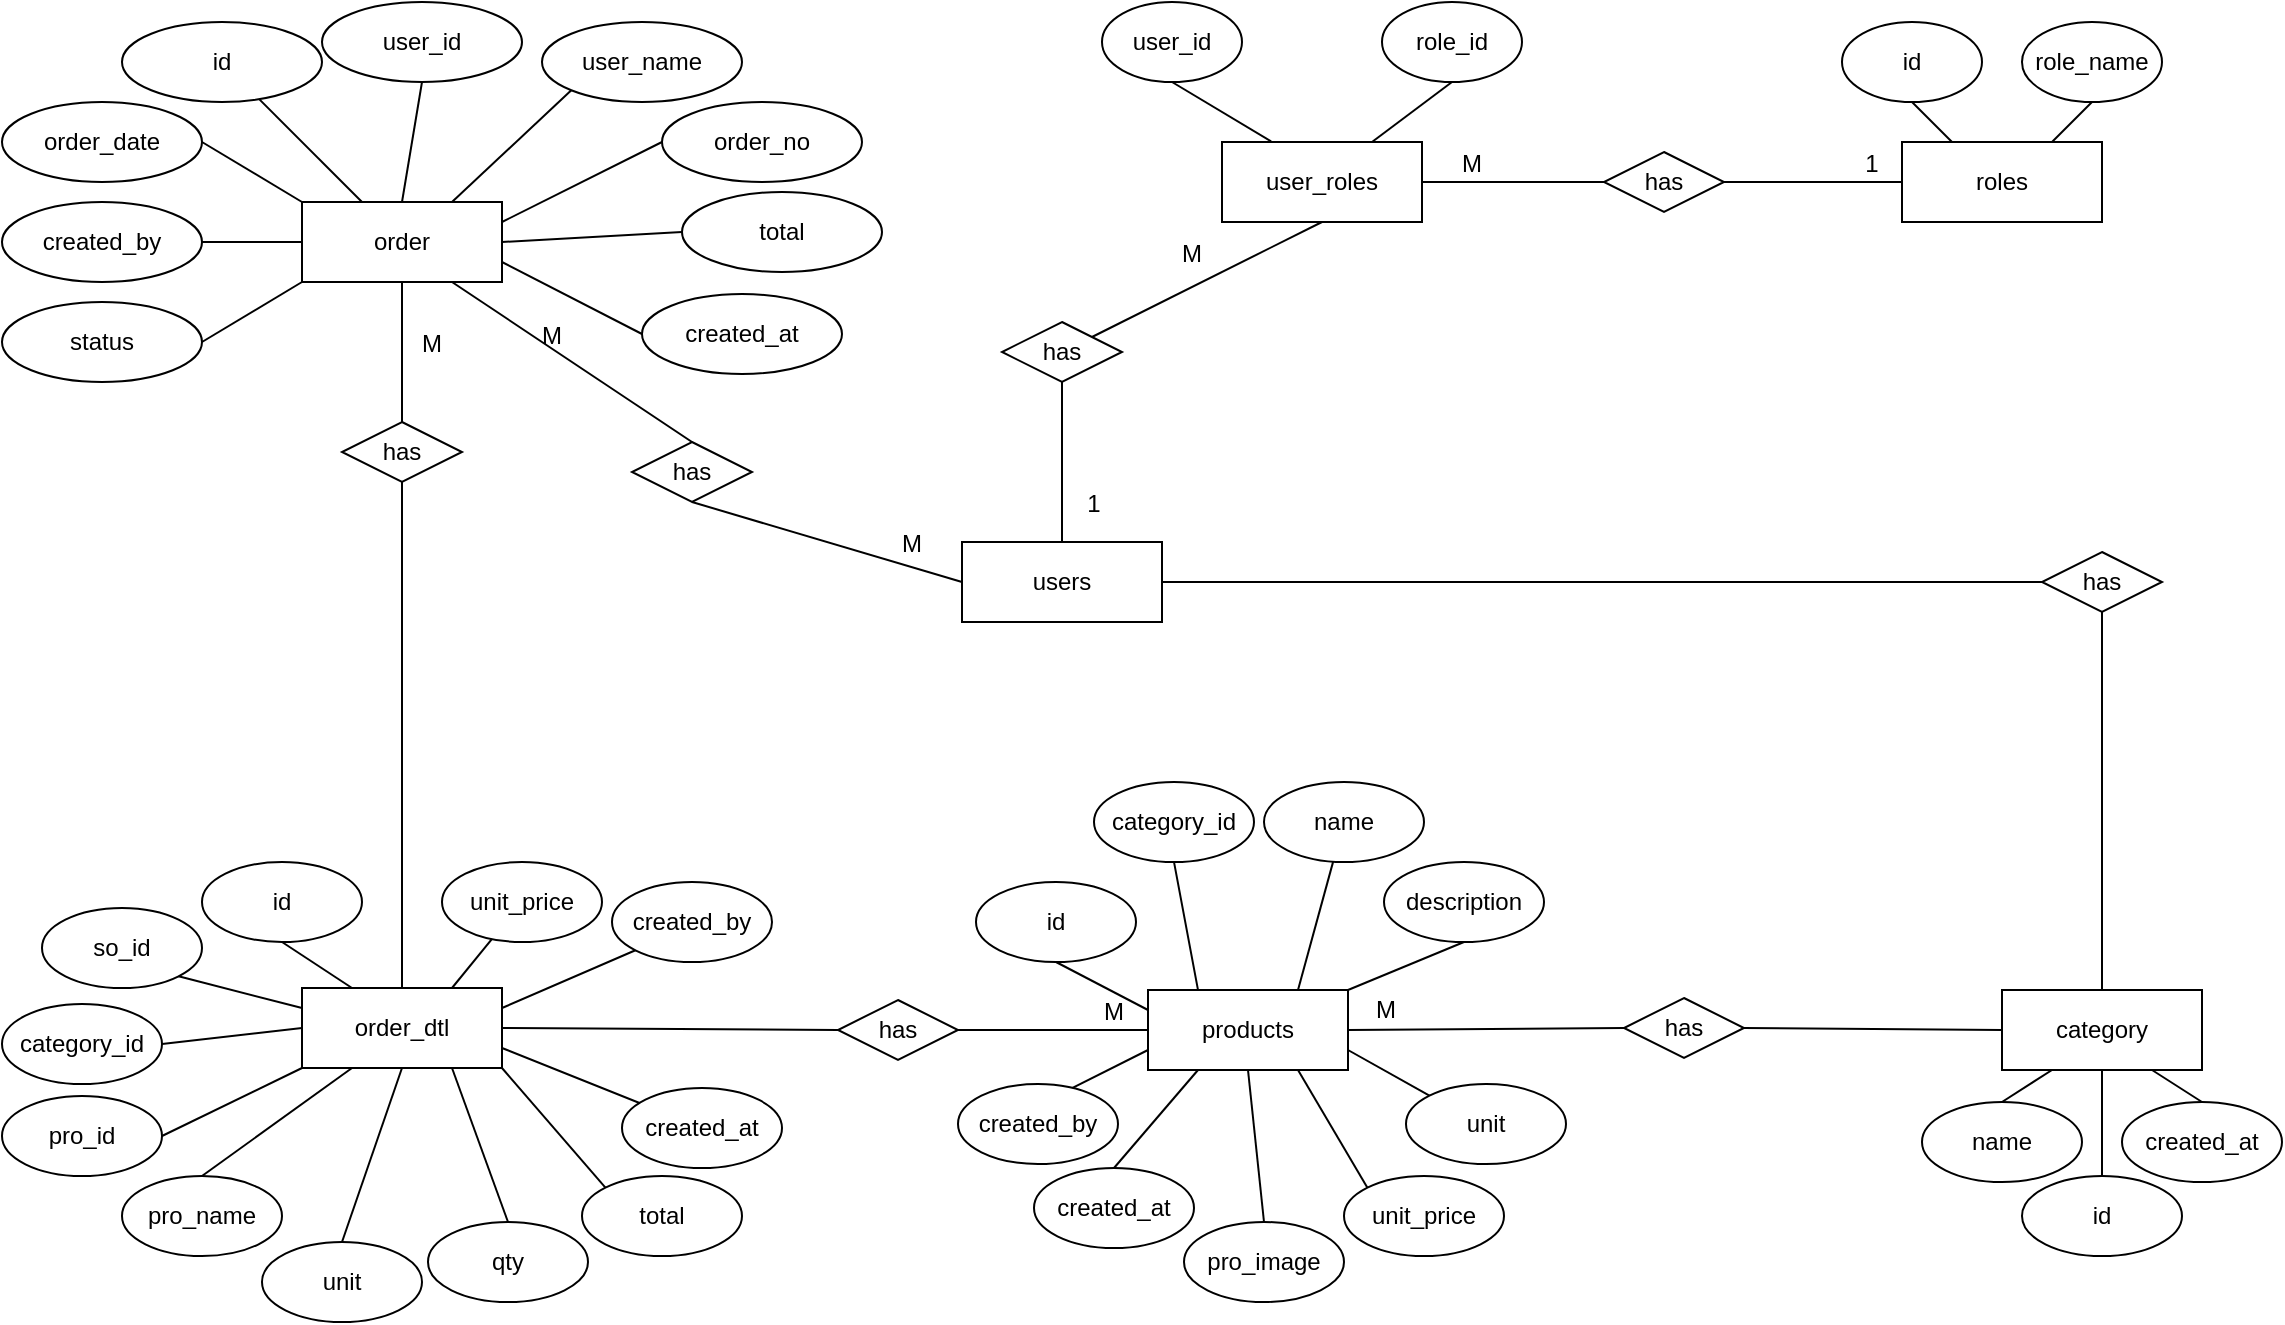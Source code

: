 <mxfile version="14.8.3" type="github">
  <diagram id="MFfuGnGE7eKgoKoQk3Xu" name="Page-1">
    <mxGraphModel dx="1736" dy="964" grid="1" gridSize="10" guides="1" tooltips="1" connect="1" arrows="1" fold="1" page="1" pageScale="1" pageWidth="1169" pageHeight="827" math="0" shadow="0">
      <root>
        <mxCell id="0" />
        <mxCell id="1" parent="0" />
        <mxCell id="R3Tt-nIXnRW_d_NXv3qJ-1" value="order" style="whiteSpace=wrap;html=1;align=center;fontSize=12;" vertex="1" parent="1">
          <mxGeometry x="170" y="110" width="100" height="40" as="geometry" />
        </mxCell>
        <mxCell id="R3Tt-nIXnRW_d_NXv3qJ-3" value="id" style="ellipse;whiteSpace=wrap;html=1;align=center;fontSize=12;" vertex="1" parent="1">
          <mxGeometry x="80" y="20" width="100" height="40" as="geometry" />
        </mxCell>
        <mxCell id="R3Tt-nIXnRW_d_NXv3qJ-4" value="user_id" style="ellipse;whiteSpace=wrap;html=1;align=center;fontSize=12;" vertex="1" parent="1">
          <mxGeometry x="180" y="10" width="100" height="40" as="geometry" />
        </mxCell>
        <mxCell id="R3Tt-nIXnRW_d_NXv3qJ-5" value="user_name" style="ellipse;whiteSpace=wrap;html=1;align=center;fontSize=12;" vertex="1" parent="1">
          <mxGeometry x="290" y="20" width="100" height="40" as="geometry" />
        </mxCell>
        <mxCell id="R3Tt-nIXnRW_d_NXv3qJ-6" value="total" style="ellipse;whiteSpace=wrap;html=1;align=center;fontSize=12;" vertex="1" parent="1">
          <mxGeometry x="360" y="105" width="100" height="40" as="geometry" />
        </mxCell>
        <mxCell id="R3Tt-nIXnRW_d_NXv3qJ-7" value="created_by" style="ellipse;whiteSpace=wrap;html=1;align=center;fontSize=12;" vertex="1" parent="1">
          <mxGeometry x="20" y="110" width="100" height="40" as="geometry" />
        </mxCell>
        <mxCell id="R3Tt-nIXnRW_d_NXv3qJ-8" value="order_no" style="ellipse;whiteSpace=wrap;html=1;align=center;fontSize=12;" vertex="1" parent="1">
          <mxGeometry x="350" y="60" width="100" height="40" as="geometry" />
        </mxCell>
        <mxCell id="R3Tt-nIXnRW_d_NXv3qJ-9" value="order_date" style="ellipse;whiteSpace=wrap;html=1;align=center;fontSize=12;" vertex="1" parent="1">
          <mxGeometry x="20" y="60" width="100" height="40" as="geometry" />
        </mxCell>
        <mxCell id="R3Tt-nIXnRW_d_NXv3qJ-10" value="created_at" style="ellipse;whiteSpace=wrap;html=1;align=center;fontSize=12;" vertex="1" parent="1">
          <mxGeometry x="340" y="156" width="100" height="40" as="geometry" />
        </mxCell>
        <mxCell id="R3Tt-nIXnRW_d_NXv3qJ-11" value="status" style="ellipse;whiteSpace=wrap;html=1;align=center;fontSize=12;" vertex="1" parent="1">
          <mxGeometry x="20" y="160" width="100" height="40" as="geometry" />
        </mxCell>
        <mxCell id="R3Tt-nIXnRW_d_NXv3qJ-14" value="" style="endArrow=none;html=1;rounded=0;strokeWidth=1;exitX=1;exitY=0.5;exitDx=0;exitDy=0;entryX=0;entryY=1;entryDx=0;entryDy=0;fontSize=12;" edge="1" parent="1" source="R3Tt-nIXnRW_d_NXv3qJ-11" target="R3Tt-nIXnRW_d_NXv3qJ-1">
          <mxGeometry relative="1" as="geometry">
            <mxPoint x="340" y="250" as="sourcePoint" />
            <mxPoint x="500" y="250" as="targetPoint" />
          </mxGeometry>
        </mxCell>
        <mxCell id="R3Tt-nIXnRW_d_NXv3qJ-15" value="" style="endArrow=none;html=1;rounded=0;strokeWidth=1;exitX=1;exitY=0.5;exitDx=0;exitDy=0;entryX=0;entryY=0.5;entryDx=0;entryDy=0;fontSize=12;" edge="1" parent="1" source="R3Tt-nIXnRW_d_NXv3qJ-7" target="R3Tt-nIXnRW_d_NXv3qJ-1">
          <mxGeometry relative="1" as="geometry">
            <mxPoint x="340" y="250" as="sourcePoint" />
            <mxPoint x="500" y="250" as="targetPoint" />
          </mxGeometry>
        </mxCell>
        <mxCell id="R3Tt-nIXnRW_d_NXv3qJ-16" value="" style="endArrow=none;html=1;rounded=0;strokeWidth=1;exitX=1;exitY=0.5;exitDx=0;exitDy=0;entryX=0;entryY=0;entryDx=0;entryDy=0;fontSize=12;" edge="1" parent="1" source="R3Tt-nIXnRW_d_NXv3qJ-9" target="R3Tt-nIXnRW_d_NXv3qJ-1">
          <mxGeometry relative="1" as="geometry">
            <mxPoint x="340" y="250" as="sourcePoint" />
            <mxPoint x="500" y="250" as="targetPoint" />
          </mxGeometry>
        </mxCell>
        <mxCell id="R3Tt-nIXnRW_d_NXv3qJ-17" value="" style="endArrow=none;html=1;rounded=0;strokeWidth=1;fontSize=12;" edge="1" parent="1" source="R3Tt-nIXnRW_d_NXv3qJ-3" target="R3Tt-nIXnRW_d_NXv3qJ-1">
          <mxGeometry relative="1" as="geometry">
            <mxPoint x="340" y="250" as="sourcePoint" />
            <mxPoint x="500" y="250" as="targetPoint" />
          </mxGeometry>
        </mxCell>
        <mxCell id="R3Tt-nIXnRW_d_NXv3qJ-18" value="" style="endArrow=none;html=1;rounded=0;strokeWidth=1;exitX=0.5;exitY=1;exitDx=0;exitDy=0;entryX=0.5;entryY=0;entryDx=0;entryDy=0;fontSize=12;" edge="1" parent="1" source="R3Tt-nIXnRW_d_NXv3qJ-4" target="R3Tt-nIXnRW_d_NXv3qJ-1">
          <mxGeometry relative="1" as="geometry">
            <mxPoint x="340" y="250" as="sourcePoint" />
            <mxPoint x="500" y="250" as="targetPoint" />
          </mxGeometry>
        </mxCell>
        <mxCell id="R3Tt-nIXnRW_d_NXv3qJ-19" value="" style="endArrow=none;html=1;rounded=0;strokeWidth=1;exitX=0;exitY=1;exitDx=0;exitDy=0;entryX=0.75;entryY=0;entryDx=0;entryDy=0;fontSize=12;" edge="1" parent="1" source="R3Tt-nIXnRW_d_NXv3qJ-5" target="R3Tt-nIXnRW_d_NXv3qJ-1">
          <mxGeometry relative="1" as="geometry">
            <mxPoint x="340" y="250" as="sourcePoint" />
            <mxPoint x="500" y="250" as="targetPoint" />
          </mxGeometry>
        </mxCell>
        <mxCell id="R3Tt-nIXnRW_d_NXv3qJ-20" value="" style="endArrow=none;html=1;rounded=0;strokeWidth=1;exitX=0;exitY=0.5;exitDx=0;exitDy=0;entryX=1;entryY=0.25;entryDx=0;entryDy=0;fontSize=12;" edge="1" parent="1" source="R3Tt-nIXnRW_d_NXv3qJ-8" target="R3Tt-nIXnRW_d_NXv3qJ-1">
          <mxGeometry relative="1" as="geometry">
            <mxPoint x="340" y="250" as="sourcePoint" />
            <mxPoint x="500" y="250" as="targetPoint" />
          </mxGeometry>
        </mxCell>
        <mxCell id="R3Tt-nIXnRW_d_NXv3qJ-21" value="" style="endArrow=none;html=1;rounded=0;strokeWidth=1;exitX=0;exitY=0.5;exitDx=0;exitDy=0;entryX=1;entryY=0.5;entryDx=0;entryDy=0;fontSize=12;" edge="1" parent="1" source="R3Tt-nIXnRW_d_NXv3qJ-6" target="R3Tt-nIXnRW_d_NXv3qJ-1">
          <mxGeometry relative="1" as="geometry">
            <mxPoint x="340" y="250" as="sourcePoint" />
            <mxPoint x="500" y="250" as="targetPoint" />
          </mxGeometry>
        </mxCell>
        <mxCell id="R3Tt-nIXnRW_d_NXv3qJ-22" value="" style="endArrow=none;html=1;rounded=0;strokeWidth=1;exitX=0;exitY=0.5;exitDx=0;exitDy=0;fontSize=12;entryX=1;entryY=0.75;entryDx=0;entryDy=0;" edge="1" parent="1" source="R3Tt-nIXnRW_d_NXv3qJ-10" target="R3Tt-nIXnRW_d_NXv3qJ-1">
          <mxGeometry relative="1" as="geometry">
            <mxPoint x="340" y="250" as="sourcePoint" />
            <mxPoint x="500" y="250" as="targetPoint" />
          </mxGeometry>
        </mxCell>
        <mxCell id="R3Tt-nIXnRW_d_NXv3qJ-23" value="order_dtl" style="whiteSpace=wrap;html=1;align=center;fontSize=12;" vertex="1" parent="1">
          <mxGeometry x="170" y="503" width="100" height="40" as="geometry" />
        </mxCell>
        <mxCell id="R3Tt-nIXnRW_d_NXv3qJ-31" value="M" style="text;strokeColor=none;fillColor=none;spacingLeft=4;spacingRight=4;overflow=hidden;rotatable=0;points=[[0,0.5],[1,0.5]];portConstraint=eastwest;fontSize=12;align=center;verticalAlign=middle;" vertex="1" parent="1">
          <mxGeometry x="220" y="170" width="30" height="20" as="geometry" />
        </mxCell>
        <mxCell id="R3Tt-nIXnRW_d_NXv3qJ-32" value="has" style="shape=rhombus;perimeter=rhombusPerimeter;whiteSpace=wrap;html=1;align=center;fontSize=12;" vertex="1" parent="1">
          <mxGeometry x="190" y="220" width="60" height="30" as="geometry" />
        </mxCell>
        <mxCell id="R3Tt-nIXnRW_d_NXv3qJ-33" value="" style="endArrow=none;html=1;rounded=0;fontSize=12;strokeWidth=1;exitX=0.5;exitY=1;exitDx=0;exitDy=0;" edge="1" parent="1" source="R3Tt-nIXnRW_d_NXv3qJ-1" target="R3Tt-nIXnRW_d_NXv3qJ-32">
          <mxGeometry relative="1" as="geometry">
            <mxPoint x="210" y="240" as="sourcePoint" />
            <mxPoint x="370" y="240" as="targetPoint" />
          </mxGeometry>
        </mxCell>
        <mxCell id="R3Tt-nIXnRW_d_NXv3qJ-34" value="" style="endArrow=none;html=1;rounded=0;fontSize=12;strokeWidth=1;exitX=0.5;exitY=1;exitDx=0;exitDy=0;entryX=0.5;entryY=0;entryDx=0;entryDy=0;" edge="1" parent="1" source="R3Tt-nIXnRW_d_NXv3qJ-32" target="R3Tt-nIXnRW_d_NXv3qJ-23">
          <mxGeometry relative="1" as="geometry">
            <mxPoint x="210" y="240" as="sourcePoint" />
            <mxPoint x="370" y="240" as="targetPoint" />
          </mxGeometry>
        </mxCell>
        <mxCell id="R3Tt-nIXnRW_d_NXv3qJ-35" value="users" style="whiteSpace=wrap;html=1;align=center;fontSize=12;" vertex="1" parent="1">
          <mxGeometry x="500" y="280" width="100" height="40" as="geometry" />
        </mxCell>
        <mxCell id="R3Tt-nIXnRW_d_NXv3qJ-36" value="M" style="text;strokeColor=none;fillColor=none;spacingLeft=4;spacingRight=4;overflow=hidden;rotatable=0;points=[[0,0.5],[1,0.5]];portConstraint=eastwest;fontSize=12;align=center;verticalAlign=middle;" vertex="1" parent="1">
          <mxGeometry x="460" y="270" width="30" height="20" as="geometry" />
        </mxCell>
        <mxCell id="R3Tt-nIXnRW_d_NXv3qJ-37" value="has" style="shape=rhombus;perimeter=rhombusPerimeter;whiteSpace=wrap;html=1;align=center;fontSize=12;" vertex="1" parent="1">
          <mxGeometry x="335" y="230" width="60" height="30" as="geometry" />
        </mxCell>
        <mxCell id="R3Tt-nIXnRW_d_NXv3qJ-38" value="" style="endArrow=none;html=1;rounded=0;fontSize=12;strokeWidth=1;exitX=0.75;exitY=1;exitDx=0;exitDy=0;entryX=0.5;entryY=0;entryDx=0;entryDy=0;" edge="1" parent="1" target="R3Tt-nIXnRW_d_NXv3qJ-37" source="R3Tt-nIXnRW_d_NXv3qJ-1">
          <mxGeometry relative="1" as="geometry">
            <mxPoint x="330" y="210" as="sourcePoint" />
            <mxPoint x="480" y="300" as="targetPoint" />
          </mxGeometry>
        </mxCell>
        <mxCell id="R3Tt-nIXnRW_d_NXv3qJ-39" value="" style="endArrow=none;html=1;rounded=0;fontSize=12;strokeWidth=1;exitX=0.5;exitY=1;exitDx=0;exitDy=0;entryX=0;entryY=0.5;entryDx=0;entryDy=0;" edge="1" parent="1" source="R3Tt-nIXnRW_d_NXv3qJ-37" target="R3Tt-nIXnRW_d_NXv3qJ-35">
          <mxGeometry relative="1" as="geometry">
            <mxPoint x="320" y="300" as="sourcePoint" />
            <mxPoint x="330" y="390" as="targetPoint" />
          </mxGeometry>
        </mxCell>
        <mxCell id="R3Tt-nIXnRW_d_NXv3qJ-40" value="M" style="text;strokeColor=none;fillColor=none;spacingLeft=4;spacingRight=4;overflow=hidden;rotatable=0;points=[[0,0.5],[1,0.5]];portConstraint=eastwest;fontSize=12;align=center;verticalAlign=middle;" vertex="1" parent="1">
          <mxGeometry x="280" y="166" width="30" height="20" as="geometry" />
        </mxCell>
        <mxCell id="R3Tt-nIXnRW_d_NXv3qJ-42" value="user_roles" style="whiteSpace=wrap;html=1;align=center;fontSize=12;" vertex="1" parent="1">
          <mxGeometry x="630" y="80" width="100" height="40" as="geometry" />
        </mxCell>
        <mxCell id="R3Tt-nIXnRW_d_NXv3qJ-43" value="M" style="text;strokeColor=none;fillColor=none;spacingLeft=4;spacingRight=4;overflow=hidden;rotatable=0;points=[[0,0.5],[1,0.5]];portConstraint=eastwest;fontSize=12;align=center;verticalAlign=middle;" vertex="1" parent="1">
          <mxGeometry x="600" y="125" width="30" height="20" as="geometry" />
        </mxCell>
        <mxCell id="R3Tt-nIXnRW_d_NXv3qJ-44" value="has" style="shape=rhombus;perimeter=rhombusPerimeter;whiteSpace=wrap;html=1;align=center;fontSize=12;" vertex="1" parent="1">
          <mxGeometry x="520" y="170" width="60" height="30" as="geometry" />
        </mxCell>
        <mxCell id="R3Tt-nIXnRW_d_NXv3qJ-45" value="" style="endArrow=none;html=1;rounded=0;fontSize=12;strokeWidth=1;exitX=0.5;exitY=1;exitDx=0;exitDy=0;" edge="1" parent="1" source="R3Tt-nIXnRW_d_NXv3qJ-42" target="R3Tt-nIXnRW_d_NXv3qJ-44">
          <mxGeometry relative="1" as="geometry">
            <mxPoint x="540" y="190" as="sourcePoint" />
            <mxPoint x="700" y="190" as="targetPoint" />
          </mxGeometry>
        </mxCell>
        <mxCell id="R3Tt-nIXnRW_d_NXv3qJ-46" value="" style="endArrow=none;html=1;rounded=0;fontSize=12;strokeWidth=1;exitX=0.5;exitY=1;exitDx=0;exitDy=0;entryX=0.5;entryY=0;entryDx=0;entryDy=0;" edge="1" parent="1" source="R3Tt-nIXnRW_d_NXv3qJ-44" target="R3Tt-nIXnRW_d_NXv3qJ-35">
          <mxGeometry relative="1" as="geometry">
            <mxPoint x="540" y="190" as="sourcePoint" />
            <mxPoint x="550" y="280" as="targetPoint" />
          </mxGeometry>
        </mxCell>
        <mxCell id="R3Tt-nIXnRW_d_NXv3qJ-49" value="1" style="text;strokeColor=none;fillColor=none;spacingLeft=4;spacingRight=4;overflow=hidden;rotatable=0;points=[[0,0.5],[1,0.5]];portConstraint=eastwest;fontSize=12;align=center;verticalAlign=middle;" vertex="1" parent="1">
          <mxGeometry x="551" y="250" width="30" height="20" as="geometry" />
        </mxCell>
        <mxCell id="R3Tt-nIXnRW_d_NXv3qJ-50" value="user_id" style="ellipse;whiteSpace=wrap;html=1;align=center;fontSize=12;" vertex="1" parent="1">
          <mxGeometry x="570" y="10" width="70" height="40" as="geometry" />
        </mxCell>
        <mxCell id="R3Tt-nIXnRW_d_NXv3qJ-51" value="role_id" style="ellipse;whiteSpace=wrap;html=1;align=center;fontSize=12;" vertex="1" parent="1">
          <mxGeometry x="710" y="10" width="70" height="40" as="geometry" />
        </mxCell>
        <mxCell id="R3Tt-nIXnRW_d_NXv3qJ-52" value="" style="endArrow=none;html=1;rounded=0;fontSize=12;strokeWidth=1;entryX=0.5;entryY=1;entryDx=0;entryDy=0;exitX=0.25;exitY=0;exitDx=0;exitDy=0;" edge="1" parent="1" source="R3Tt-nIXnRW_d_NXv3qJ-42" target="R3Tt-nIXnRW_d_NXv3qJ-50">
          <mxGeometry relative="1" as="geometry">
            <mxPoint x="350" y="190" as="sourcePoint" />
            <mxPoint x="510" y="190" as="targetPoint" />
          </mxGeometry>
        </mxCell>
        <mxCell id="R3Tt-nIXnRW_d_NXv3qJ-53" value="" style="endArrow=none;html=1;rounded=0;fontSize=12;strokeWidth=1;entryX=0.5;entryY=1;entryDx=0;entryDy=0;exitX=0.75;exitY=0;exitDx=0;exitDy=0;" edge="1" parent="1" source="R3Tt-nIXnRW_d_NXv3qJ-42" target="R3Tt-nIXnRW_d_NXv3qJ-51">
          <mxGeometry relative="1" as="geometry">
            <mxPoint x="350" y="190" as="sourcePoint" />
            <mxPoint x="510" y="190" as="targetPoint" />
          </mxGeometry>
        </mxCell>
        <mxCell id="R3Tt-nIXnRW_d_NXv3qJ-54" value="roles" style="whiteSpace=wrap;html=1;align=center;fontSize=12;" vertex="1" parent="1">
          <mxGeometry x="970" y="80" width="100" height="40" as="geometry" />
        </mxCell>
        <mxCell id="R3Tt-nIXnRW_d_NXv3qJ-55" value="M" style="text;strokeColor=none;fillColor=none;spacingLeft=4;spacingRight=4;overflow=hidden;rotatable=0;points=[[0,0.5],[1,0.5]];portConstraint=eastwest;fontSize=12;align=center;verticalAlign=middle;" vertex="1" parent="1">
          <mxGeometry x="740" y="80" width="30" height="20" as="geometry" />
        </mxCell>
        <mxCell id="R3Tt-nIXnRW_d_NXv3qJ-56" value="has" style="shape=rhombus;perimeter=rhombusPerimeter;whiteSpace=wrap;html=1;align=center;fontSize=12;" vertex="1" parent="1">
          <mxGeometry x="821" y="85" width="60" height="30" as="geometry" />
        </mxCell>
        <mxCell id="R3Tt-nIXnRW_d_NXv3qJ-57" value="" style="endArrow=none;html=1;rounded=0;fontSize=12;strokeWidth=1;exitX=0;exitY=0.5;exitDx=0;exitDy=0;" edge="1" parent="1" source="R3Tt-nIXnRW_d_NXv3qJ-54" target="R3Tt-nIXnRW_d_NXv3qJ-56">
          <mxGeometry relative="1" as="geometry">
            <mxPoint x="840" y="200" as="sourcePoint" />
            <mxPoint x="1000" y="200" as="targetPoint" />
          </mxGeometry>
        </mxCell>
        <mxCell id="R3Tt-nIXnRW_d_NXv3qJ-58" value="1" style="text;strokeColor=none;fillColor=none;spacingLeft=4;spacingRight=4;overflow=hidden;rotatable=0;points=[[0,0.5],[1,0.5]];portConstraint=eastwest;fontSize=12;align=center;verticalAlign=middle;" vertex="1" parent="1">
          <mxGeometry x="940" y="80" width="30" height="20" as="geometry" />
        </mxCell>
        <mxCell id="R3Tt-nIXnRW_d_NXv3qJ-59" value="id" style="ellipse;whiteSpace=wrap;html=1;align=center;fontSize=12;" vertex="1" parent="1">
          <mxGeometry x="940" y="20" width="70" height="40" as="geometry" />
        </mxCell>
        <mxCell id="R3Tt-nIXnRW_d_NXv3qJ-60" value="role_name" style="ellipse;whiteSpace=wrap;html=1;align=center;fontSize=12;" vertex="1" parent="1">
          <mxGeometry x="1030" y="20" width="70" height="40" as="geometry" />
        </mxCell>
        <mxCell id="R3Tt-nIXnRW_d_NXv3qJ-61" value="" style="endArrow=none;html=1;rounded=0;fontSize=12;strokeWidth=1;entryX=0.5;entryY=1;entryDx=0;entryDy=0;exitX=0.25;exitY=0;exitDx=0;exitDy=0;" edge="1" parent="1" source="R3Tt-nIXnRW_d_NXv3qJ-54" target="R3Tt-nIXnRW_d_NXv3qJ-59">
          <mxGeometry relative="1" as="geometry">
            <mxPoint x="650" y="200" as="sourcePoint" />
            <mxPoint x="810" y="200" as="targetPoint" />
          </mxGeometry>
        </mxCell>
        <mxCell id="R3Tt-nIXnRW_d_NXv3qJ-62" value="" style="endArrow=none;html=1;rounded=0;fontSize=12;strokeWidth=1;entryX=0.5;entryY=1;entryDx=0;entryDy=0;exitX=0.75;exitY=0;exitDx=0;exitDy=0;" edge="1" parent="1" source="R3Tt-nIXnRW_d_NXv3qJ-54" target="R3Tt-nIXnRW_d_NXv3qJ-60">
          <mxGeometry relative="1" as="geometry">
            <mxPoint x="650" y="200" as="sourcePoint" />
            <mxPoint x="810" y="200" as="targetPoint" />
          </mxGeometry>
        </mxCell>
        <mxCell id="R3Tt-nIXnRW_d_NXv3qJ-63" value="" style="endArrow=none;html=1;rounded=0;fontSize=12;strokeWidth=1;exitX=0;exitY=0.5;exitDx=0;exitDy=0;entryX=1;entryY=0.5;entryDx=0;entryDy=0;" edge="1" parent="1" source="R3Tt-nIXnRW_d_NXv3qJ-56" target="R3Tt-nIXnRW_d_NXv3qJ-42">
          <mxGeometry relative="1" as="geometry">
            <mxPoint x="560" y="210" as="sourcePoint" />
            <mxPoint x="560" y="310" as="targetPoint" />
          </mxGeometry>
        </mxCell>
        <mxCell id="R3Tt-nIXnRW_d_NXv3qJ-64" value="id" style="ellipse;whiteSpace=wrap;html=1;align=center;fontSize=12;" vertex="1" parent="1">
          <mxGeometry x="120" y="440" width="80" height="40" as="geometry" />
        </mxCell>
        <mxCell id="R3Tt-nIXnRW_d_NXv3qJ-65" value="qty" style="ellipse;whiteSpace=wrap;html=1;align=center;fontSize=12;" vertex="1" parent="1">
          <mxGeometry x="233" y="620" width="80" height="40" as="geometry" />
        </mxCell>
        <mxCell id="R3Tt-nIXnRW_d_NXv3qJ-66" value="so_id" style="ellipse;whiteSpace=wrap;html=1;align=center;fontSize=12;" vertex="1" parent="1">
          <mxGeometry x="40" y="463" width="80" height="40" as="geometry" />
        </mxCell>
        <mxCell id="R3Tt-nIXnRW_d_NXv3qJ-67" value="category_id" style="ellipse;whiteSpace=wrap;html=1;align=center;fontSize=12;" vertex="1" parent="1">
          <mxGeometry x="20" y="511" width="80" height="40" as="geometry" />
        </mxCell>
        <mxCell id="R3Tt-nIXnRW_d_NXv3qJ-68" value="pro_id" style="ellipse;whiteSpace=wrap;html=1;align=center;fontSize=12;" vertex="1" parent="1">
          <mxGeometry x="20" y="557" width="80" height="40" as="geometry" />
        </mxCell>
        <mxCell id="R3Tt-nIXnRW_d_NXv3qJ-69" value="pro_name" style="ellipse;whiteSpace=wrap;html=1;align=center;fontSize=12;" vertex="1" parent="1">
          <mxGeometry x="80" y="597" width="80" height="40" as="geometry" />
        </mxCell>
        <mxCell id="R3Tt-nIXnRW_d_NXv3qJ-70" value="unit" style="ellipse;whiteSpace=wrap;html=1;align=center;fontSize=12;" vertex="1" parent="1">
          <mxGeometry x="150" y="630" width="80" height="40" as="geometry" />
        </mxCell>
        <mxCell id="R3Tt-nIXnRW_d_NXv3qJ-71" value="total" style="ellipse;whiteSpace=wrap;html=1;align=center;fontSize=12;" vertex="1" parent="1">
          <mxGeometry x="310" y="597" width="80" height="40" as="geometry" />
        </mxCell>
        <mxCell id="R3Tt-nIXnRW_d_NXv3qJ-72" value="created_at" style="ellipse;whiteSpace=wrap;html=1;align=center;fontSize=12;" vertex="1" parent="1">
          <mxGeometry x="330" y="553" width="80" height="40" as="geometry" />
        </mxCell>
        <mxCell id="R3Tt-nIXnRW_d_NXv3qJ-73" value="created_by" style="ellipse;whiteSpace=wrap;html=1;align=center;fontSize=12;" vertex="1" parent="1">
          <mxGeometry x="325" y="450" width="80" height="40" as="geometry" />
        </mxCell>
        <mxCell id="R3Tt-nIXnRW_d_NXv3qJ-74" value="unit_price" style="ellipse;whiteSpace=wrap;html=1;align=center;fontSize=12;" vertex="1" parent="1">
          <mxGeometry x="240" y="440" width="80" height="40" as="geometry" />
        </mxCell>
        <mxCell id="R3Tt-nIXnRW_d_NXv3qJ-75" value="" style="endArrow=none;html=1;rounded=0;fontSize=12;strokeWidth=1;exitX=0.5;exitY=1;exitDx=0;exitDy=0;entryX=0.25;entryY=0;entryDx=0;entryDy=0;" edge="1" parent="1" source="R3Tt-nIXnRW_d_NXv3qJ-64" target="R3Tt-nIXnRW_d_NXv3qJ-23">
          <mxGeometry relative="1" as="geometry">
            <mxPoint x="160" y="633" as="sourcePoint" />
            <mxPoint x="320" y="633" as="targetPoint" />
          </mxGeometry>
        </mxCell>
        <mxCell id="R3Tt-nIXnRW_d_NXv3qJ-76" value="" style="endArrow=none;html=1;rounded=0;fontSize=12;strokeWidth=1;exitX=1;exitY=1;exitDx=0;exitDy=0;entryX=0;entryY=0.25;entryDx=0;entryDy=0;" edge="1" parent="1" source="R3Tt-nIXnRW_d_NXv3qJ-66" target="R3Tt-nIXnRW_d_NXv3qJ-23">
          <mxGeometry relative="1" as="geometry">
            <mxPoint x="160" y="633" as="sourcePoint" />
            <mxPoint x="320" y="633" as="targetPoint" />
          </mxGeometry>
        </mxCell>
        <mxCell id="R3Tt-nIXnRW_d_NXv3qJ-77" value="" style="endArrow=none;html=1;rounded=0;fontSize=12;strokeWidth=1;exitX=1;exitY=0.5;exitDx=0;exitDy=0;entryX=0;entryY=0.5;entryDx=0;entryDy=0;" edge="1" parent="1" source="R3Tt-nIXnRW_d_NXv3qJ-67" target="R3Tt-nIXnRW_d_NXv3qJ-23">
          <mxGeometry relative="1" as="geometry">
            <mxPoint x="160" y="633" as="sourcePoint" />
            <mxPoint x="320" y="633" as="targetPoint" />
          </mxGeometry>
        </mxCell>
        <mxCell id="R3Tt-nIXnRW_d_NXv3qJ-78" value="" style="endArrow=none;html=1;rounded=0;fontSize=12;strokeWidth=1;exitX=1;exitY=0.5;exitDx=0;exitDy=0;entryX=0;entryY=1;entryDx=0;entryDy=0;" edge="1" parent="1" source="R3Tt-nIXnRW_d_NXv3qJ-68" target="R3Tt-nIXnRW_d_NXv3qJ-23">
          <mxGeometry relative="1" as="geometry">
            <mxPoint x="160" y="633" as="sourcePoint" />
            <mxPoint x="320" y="633" as="targetPoint" />
          </mxGeometry>
        </mxCell>
        <mxCell id="R3Tt-nIXnRW_d_NXv3qJ-79" value="" style="endArrow=none;html=1;rounded=0;fontSize=12;strokeWidth=1;exitX=0.5;exitY=0;exitDx=0;exitDy=0;entryX=0.25;entryY=1;entryDx=0;entryDy=0;" edge="1" parent="1" source="R3Tt-nIXnRW_d_NXv3qJ-69" target="R3Tt-nIXnRW_d_NXv3qJ-23">
          <mxGeometry relative="1" as="geometry">
            <mxPoint x="160" y="633" as="sourcePoint" />
            <mxPoint x="320" y="633" as="targetPoint" />
          </mxGeometry>
        </mxCell>
        <mxCell id="R3Tt-nIXnRW_d_NXv3qJ-80" value="" style="endArrow=none;html=1;rounded=0;fontSize=12;strokeWidth=1;exitX=0.5;exitY=1;exitDx=0;exitDy=0;entryX=0.5;entryY=0;entryDx=0;entryDy=0;" edge="1" parent="1" source="R3Tt-nIXnRW_d_NXv3qJ-23" target="R3Tt-nIXnRW_d_NXv3qJ-70">
          <mxGeometry relative="1" as="geometry">
            <mxPoint x="160" y="633" as="sourcePoint" />
            <mxPoint x="320" y="633" as="targetPoint" />
          </mxGeometry>
        </mxCell>
        <mxCell id="R3Tt-nIXnRW_d_NXv3qJ-81" value="" style="endArrow=none;html=1;rounded=0;fontSize=12;strokeWidth=1;exitX=0.75;exitY=1;exitDx=0;exitDy=0;entryX=0.5;entryY=0;entryDx=0;entryDy=0;" edge="1" parent="1" source="R3Tt-nIXnRW_d_NXv3qJ-23" target="R3Tt-nIXnRW_d_NXv3qJ-65">
          <mxGeometry relative="1" as="geometry">
            <mxPoint x="160" y="633" as="sourcePoint" />
            <mxPoint x="320" y="633" as="targetPoint" />
          </mxGeometry>
        </mxCell>
        <mxCell id="R3Tt-nIXnRW_d_NXv3qJ-82" value="" style="endArrow=none;html=1;rounded=0;fontSize=12;strokeWidth=1;exitX=1;exitY=1;exitDx=0;exitDy=0;entryX=0;entryY=0;entryDx=0;entryDy=0;" edge="1" parent="1" source="R3Tt-nIXnRW_d_NXv3qJ-23" target="R3Tt-nIXnRW_d_NXv3qJ-71">
          <mxGeometry relative="1" as="geometry">
            <mxPoint x="160" y="633" as="sourcePoint" />
            <mxPoint x="320" y="633" as="targetPoint" />
          </mxGeometry>
        </mxCell>
        <mxCell id="R3Tt-nIXnRW_d_NXv3qJ-83" value="" style="endArrow=none;html=1;rounded=0;fontSize=12;strokeWidth=1;exitX=1;exitY=0.75;exitDx=0;exitDy=0;" edge="1" parent="1" source="R3Tt-nIXnRW_d_NXv3qJ-23" target="R3Tt-nIXnRW_d_NXv3qJ-72">
          <mxGeometry relative="1" as="geometry">
            <mxPoint x="160" y="633" as="sourcePoint" />
            <mxPoint x="320" y="633" as="targetPoint" />
          </mxGeometry>
        </mxCell>
        <mxCell id="R3Tt-nIXnRW_d_NXv3qJ-84" value="" style="endArrow=none;html=1;rounded=0;fontSize=12;strokeWidth=1;exitX=1;exitY=0.25;exitDx=0;exitDy=0;entryX=0;entryY=1;entryDx=0;entryDy=0;" edge="1" parent="1" source="R3Tt-nIXnRW_d_NXv3qJ-23" target="R3Tt-nIXnRW_d_NXv3qJ-73">
          <mxGeometry relative="1" as="geometry">
            <mxPoint x="160" y="633" as="sourcePoint" />
            <mxPoint x="320" y="633" as="targetPoint" />
          </mxGeometry>
        </mxCell>
        <mxCell id="R3Tt-nIXnRW_d_NXv3qJ-85" value="" style="endArrow=none;html=1;rounded=0;fontSize=12;strokeWidth=1;exitX=0.75;exitY=0;exitDx=0;exitDy=0;" edge="1" parent="1" source="R3Tt-nIXnRW_d_NXv3qJ-23" target="R3Tt-nIXnRW_d_NXv3qJ-74">
          <mxGeometry relative="1" as="geometry">
            <mxPoint x="160" y="633" as="sourcePoint" />
            <mxPoint x="320" y="633" as="targetPoint" />
          </mxGeometry>
        </mxCell>
        <mxCell id="R3Tt-nIXnRW_d_NXv3qJ-87" value="products" style="whiteSpace=wrap;html=1;align=center;fontSize=12;" vertex="1" parent="1">
          <mxGeometry x="593" y="504" width="100" height="40" as="geometry" />
        </mxCell>
        <mxCell id="R3Tt-nIXnRW_d_NXv3qJ-89" value="has" style="shape=rhombus;perimeter=rhombusPerimeter;whiteSpace=wrap;html=1;align=center;fontSize=12;" vertex="1" parent="1">
          <mxGeometry x="438" y="509" width="60" height="30" as="geometry" />
        </mxCell>
        <mxCell id="R3Tt-nIXnRW_d_NXv3qJ-90" value="" style="endArrow=none;html=1;rounded=0;fontSize=12;strokeWidth=1;exitX=1;exitY=0.5;exitDx=0;exitDy=0;entryX=0;entryY=0.5;entryDx=0;entryDy=0;" edge="1" parent="1" source="R3Tt-nIXnRW_d_NXv3qJ-23" target="R3Tt-nIXnRW_d_NXv3qJ-89">
          <mxGeometry relative="1" as="geometry">
            <mxPoint x="390" y="550" as="sourcePoint" />
            <mxPoint x="550" y="550" as="targetPoint" />
          </mxGeometry>
        </mxCell>
        <mxCell id="R3Tt-nIXnRW_d_NXv3qJ-91" value="" style="endArrow=none;html=1;rounded=0;fontSize=12;strokeWidth=1;exitX=1;exitY=0.5;exitDx=0;exitDy=0;entryX=0;entryY=0.5;entryDx=0;entryDy=0;" edge="1" parent="1" source="R3Tt-nIXnRW_d_NXv3qJ-89" target="R3Tt-nIXnRW_d_NXv3qJ-87">
          <mxGeometry relative="1" as="geometry">
            <mxPoint x="498" y="523" as="sourcePoint" />
            <mxPoint x="588" y="524" as="targetPoint" />
          </mxGeometry>
        </mxCell>
        <mxCell id="R3Tt-nIXnRW_d_NXv3qJ-92" value="M" style="text;strokeColor=none;fillColor=none;spacingLeft=4;spacingRight=4;overflow=hidden;rotatable=0;points=[[0,0.5],[1,0.5]];portConstraint=eastwest;fontSize=12;align=center;verticalAlign=middle;" vertex="1" parent="1">
          <mxGeometry x="561" y="504" width="30" height="20" as="geometry" />
        </mxCell>
        <mxCell id="R3Tt-nIXnRW_d_NXv3qJ-94" value="category" style="whiteSpace=wrap;html=1;align=center;fontSize=12;" vertex="1" parent="1">
          <mxGeometry x="1020" y="504" width="100" height="40" as="geometry" />
        </mxCell>
        <mxCell id="R3Tt-nIXnRW_d_NXv3qJ-95" value="" style="endArrow=none;html=1;rounded=0;fontSize=12;strokeWidth=1;exitX=1;exitY=0.5;exitDx=0;exitDy=0;entryX=0;entryY=0.5;entryDx=0;entryDy=0;" edge="1" parent="1" source="R3Tt-nIXnRW_d_NXv3qJ-87" target="R3Tt-nIXnRW_d_NXv3qJ-97">
          <mxGeometry relative="1" as="geometry">
            <mxPoint x="771" y="490" as="sourcePoint" />
            <mxPoint x="871" y="490" as="targetPoint" />
          </mxGeometry>
        </mxCell>
        <mxCell id="R3Tt-nIXnRW_d_NXv3qJ-97" value="has" style="shape=rhombus;perimeter=rhombusPerimeter;whiteSpace=wrap;html=1;align=center;fontSize=12;" vertex="1" parent="1">
          <mxGeometry x="831" y="508" width="60" height="30" as="geometry" />
        </mxCell>
        <mxCell id="R3Tt-nIXnRW_d_NXv3qJ-99" value="" style="endArrow=none;html=1;rounded=0;fontSize=12;strokeWidth=1;entryX=1;entryY=0.5;entryDx=0;entryDy=0;exitX=0;exitY=0.5;exitDx=0;exitDy=0;" edge="1" parent="1" source="R3Tt-nIXnRW_d_NXv3qJ-94" target="R3Tt-nIXnRW_d_NXv3qJ-97">
          <mxGeometry relative="1" as="geometry">
            <mxPoint x="1030" y="400" as="sourcePoint" />
            <mxPoint x="900" y="377" as="targetPoint" />
          </mxGeometry>
        </mxCell>
        <mxCell id="R3Tt-nIXnRW_d_NXv3qJ-100" value="M" style="text;strokeColor=none;fillColor=none;spacingLeft=4;spacingRight=4;overflow=hidden;rotatable=0;points=[[0,0.5],[1,0.5]];portConstraint=eastwest;fontSize=12;align=center;verticalAlign=middle;" vertex="1" parent="1">
          <mxGeometry x="697" y="503" width="30" height="20" as="geometry" />
        </mxCell>
        <mxCell id="R3Tt-nIXnRW_d_NXv3qJ-101" value="description" style="ellipse;whiteSpace=wrap;html=1;align=center;fontSize=12;" vertex="1" parent="1">
          <mxGeometry x="711" y="440" width="80" height="40" as="geometry" />
        </mxCell>
        <mxCell id="R3Tt-nIXnRW_d_NXv3qJ-102" value="pro_image" style="ellipse;whiteSpace=wrap;html=1;align=center;fontSize=12;" vertex="1" parent="1">
          <mxGeometry x="611" y="620" width="80" height="40" as="geometry" />
        </mxCell>
        <mxCell id="R3Tt-nIXnRW_d_NXv3qJ-103" value="created_at" style="ellipse;whiteSpace=wrap;html=1;align=center;fontSize=12;" vertex="1" parent="1">
          <mxGeometry x="536" y="593" width="80" height="40" as="geometry" />
        </mxCell>
        <mxCell id="R3Tt-nIXnRW_d_NXv3qJ-104" value="unit_price" style="ellipse;whiteSpace=wrap;html=1;align=center;fontSize=12;" vertex="1" parent="1">
          <mxGeometry x="691" y="597" width="80" height="40" as="geometry" />
        </mxCell>
        <mxCell id="R3Tt-nIXnRW_d_NXv3qJ-105" value="unit" style="ellipse;whiteSpace=wrap;html=1;align=center;fontSize=12;" vertex="1" parent="1">
          <mxGeometry x="722" y="551" width="80" height="40" as="geometry" />
        </mxCell>
        <mxCell id="R3Tt-nIXnRW_d_NXv3qJ-106" value="created_by" style="ellipse;whiteSpace=wrap;html=1;align=center;fontSize=12;" vertex="1" parent="1">
          <mxGeometry x="498" y="551" width="80" height="40" as="geometry" />
        </mxCell>
        <mxCell id="R3Tt-nIXnRW_d_NXv3qJ-107" value="name" style="ellipse;whiteSpace=wrap;html=1;align=center;fontSize=12;" vertex="1" parent="1">
          <mxGeometry x="651" y="400" width="80" height="40" as="geometry" />
        </mxCell>
        <mxCell id="R3Tt-nIXnRW_d_NXv3qJ-108" value="category_id" style="ellipse;whiteSpace=wrap;html=1;align=center;fontSize=12;" vertex="1" parent="1">
          <mxGeometry x="566" y="400" width="80" height="40" as="geometry" />
        </mxCell>
        <mxCell id="R3Tt-nIXnRW_d_NXv3qJ-109" value="id" style="ellipse;whiteSpace=wrap;html=1;align=center;fontSize=12;" vertex="1" parent="1">
          <mxGeometry x="507" y="450" width="80" height="40" as="geometry" />
        </mxCell>
        <mxCell id="R3Tt-nIXnRW_d_NXv3qJ-110" value="" style="endArrow=none;html=1;rounded=0;fontSize=12;strokeWidth=1;exitX=0.716;exitY=0.049;exitDx=0;exitDy=0;entryX=0;entryY=0.75;entryDx=0;entryDy=0;exitPerimeter=0;" edge="1" parent="1" source="R3Tt-nIXnRW_d_NXv3qJ-106" target="R3Tt-nIXnRW_d_NXv3qJ-87">
          <mxGeometry relative="1" as="geometry">
            <mxPoint x="491" y="560" as="sourcePoint" />
            <mxPoint x="651" y="560" as="targetPoint" />
          </mxGeometry>
        </mxCell>
        <mxCell id="R3Tt-nIXnRW_d_NXv3qJ-111" value="" style="endArrow=none;html=1;rounded=0;fontSize=12;strokeWidth=1;exitX=0.5;exitY=0;exitDx=0;exitDy=0;entryX=0.25;entryY=1;entryDx=0;entryDy=0;" edge="1" parent="1" source="R3Tt-nIXnRW_d_NXv3qJ-103" target="R3Tt-nIXnRW_d_NXv3qJ-87">
          <mxGeometry relative="1" as="geometry">
            <mxPoint x="561" y="560" as="sourcePoint" />
            <mxPoint x="721" y="560" as="targetPoint" />
          </mxGeometry>
        </mxCell>
        <mxCell id="R3Tt-nIXnRW_d_NXv3qJ-112" value="" style="endArrow=none;html=1;rounded=0;fontSize=12;strokeWidth=1;exitX=0.5;exitY=0;exitDx=0;exitDy=0;entryX=0.5;entryY=1;entryDx=0;entryDy=0;" edge="1" parent="1" source="R3Tt-nIXnRW_d_NXv3qJ-102" target="R3Tt-nIXnRW_d_NXv3qJ-87">
          <mxGeometry relative="1" as="geometry">
            <mxPoint x="561" y="560" as="sourcePoint" />
            <mxPoint x="721" y="560" as="targetPoint" />
          </mxGeometry>
        </mxCell>
        <mxCell id="R3Tt-nIXnRW_d_NXv3qJ-113" value="" style="endArrow=none;html=1;rounded=0;fontSize=12;strokeWidth=1;exitX=0;exitY=0;exitDx=0;exitDy=0;entryX=0.75;entryY=1;entryDx=0;entryDy=0;" edge="1" parent="1" source="R3Tt-nIXnRW_d_NXv3qJ-104" target="R3Tt-nIXnRW_d_NXv3qJ-87">
          <mxGeometry relative="1" as="geometry">
            <mxPoint x="561" y="560" as="sourcePoint" />
            <mxPoint x="721" y="560" as="targetPoint" />
          </mxGeometry>
        </mxCell>
        <mxCell id="R3Tt-nIXnRW_d_NXv3qJ-114" value="" style="endArrow=none;html=1;rounded=0;fontSize=12;strokeWidth=1;exitX=1;exitY=0.75;exitDx=0;exitDy=0;entryX=0;entryY=0;entryDx=0;entryDy=0;" edge="1" parent="1" source="R3Tt-nIXnRW_d_NXv3qJ-87" target="R3Tt-nIXnRW_d_NXv3qJ-105">
          <mxGeometry relative="1" as="geometry">
            <mxPoint x="561" y="560" as="sourcePoint" />
            <mxPoint x="721" y="560" as="targetPoint" />
          </mxGeometry>
        </mxCell>
        <mxCell id="R3Tt-nIXnRW_d_NXv3qJ-115" value="" style="endArrow=none;html=1;rounded=0;fontSize=12;strokeWidth=1;exitX=0.5;exitY=1;exitDx=0;exitDy=0;entryX=0;entryY=0.25;entryDx=0;entryDy=0;" edge="1" parent="1" source="R3Tt-nIXnRW_d_NXv3qJ-109" target="R3Tt-nIXnRW_d_NXv3qJ-87">
          <mxGeometry relative="1" as="geometry">
            <mxPoint x="561" y="560" as="sourcePoint" />
            <mxPoint x="721" y="560" as="targetPoint" />
          </mxGeometry>
        </mxCell>
        <mxCell id="R3Tt-nIXnRW_d_NXv3qJ-116" value="" style="endArrow=none;html=1;rounded=0;fontSize=12;strokeWidth=1;exitX=0.5;exitY=1;exitDx=0;exitDy=0;entryX=0.25;entryY=0;entryDx=0;entryDy=0;" edge="1" parent="1" source="R3Tt-nIXnRW_d_NXv3qJ-108" target="R3Tt-nIXnRW_d_NXv3qJ-87">
          <mxGeometry relative="1" as="geometry">
            <mxPoint x="561" y="560" as="sourcePoint" />
            <mxPoint x="721" y="560" as="targetPoint" />
          </mxGeometry>
        </mxCell>
        <mxCell id="R3Tt-nIXnRW_d_NXv3qJ-117" value="" style="endArrow=none;html=1;rounded=0;fontSize=12;strokeWidth=1;entryX=0.75;entryY=0;entryDx=0;entryDy=0;" edge="1" parent="1" source="R3Tt-nIXnRW_d_NXv3qJ-107" target="R3Tt-nIXnRW_d_NXv3qJ-87">
          <mxGeometry relative="1" as="geometry">
            <mxPoint x="561" y="560" as="sourcePoint" />
            <mxPoint x="721" y="560" as="targetPoint" />
          </mxGeometry>
        </mxCell>
        <mxCell id="R3Tt-nIXnRW_d_NXv3qJ-118" value="" style="endArrow=none;html=1;rounded=0;fontSize=12;strokeWidth=1;exitX=0.5;exitY=1;exitDx=0;exitDy=0;entryX=1;entryY=0;entryDx=0;entryDy=0;" edge="1" parent="1" source="R3Tt-nIXnRW_d_NXv3qJ-101" target="R3Tt-nIXnRW_d_NXv3qJ-87">
          <mxGeometry relative="1" as="geometry">
            <mxPoint x="561" y="560" as="sourcePoint" />
            <mxPoint x="721" y="560" as="targetPoint" />
          </mxGeometry>
        </mxCell>
        <mxCell id="R3Tt-nIXnRW_d_NXv3qJ-119" value="id" style="ellipse;whiteSpace=wrap;html=1;align=center;fontSize=12;" vertex="1" parent="1">
          <mxGeometry x="1030" y="597" width="80" height="40" as="geometry" />
        </mxCell>
        <mxCell id="R3Tt-nIXnRW_d_NXv3qJ-120" value="name" style="ellipse;whiteSpace=wrap;html=1;align=center;fontSize=12;" vertex="1" parent="1">
          <mxGeometry x="980" y="560" width="80" height="40" as="geometry" />
        </mxCell>
        <mxCell id="R3Tt-nIXnRW_d_NXv3qJ-121" value="created_at" style="ellipse;whiteSpace=wrap;html=1;align=center;fontSize=12;" vertex="1" parent="1">
          <mxGeometry x="1080" y="560" width="80" height="40" as="geometry" />
        </mxCell>
        <mxCell id="R3Tt-nIXnRW_d_NXv3qJ-122" value="" style="endArrow=none;html=1;rounded=0;fontSize=12;strokeWidth=1;entryX=0.5;entryY=0;entryDx=0;entryDy=0;exitX=0.5;exitY=1;exitDx=0;exitDy=0;" edge="1" parent="1" source="R3Tt-nIXnRW_d_NXv3qJ-94" target="R3Tt-nIXnRW_d_NXv3qJ-119">
          <mxGeometry relative="1" as="geometry">
            <mxPoint x="1060" y="540" as="sourcePoint" />
            <mxPoint x="1030" y="404" as="targetPoint" />
          </mxGeometry>
        </mxCell>
        <mxCell id="R3Tt-nIXnRW_d_NXv3qJ-123" value="" style="endArrow=none;html=1;rounded=0;fontSize=12;strokeWidth=1;exitX=0.5;exitY=0;exitDx=0;exitDy=0;entryX=0.25;entryY=1;entryDx=0;entryDy=0;" edge="1" parent="1" source="R3Tt-nIXnRW_d_NXv3qJ-120" target="R3Tt-nIXnRW_d_NXv3qJ-94">
          <mxGeometry relative="1" as="geometry">
            <mxPoint x="870" y="404" as="sourcePoint" />
            <mxPoint x="1020" y="400" as="targetPoint" />
          </mxGeometry>
        </mxCell>
        <mxCell id="R3Tt-nIXnRW_d_NXv3qJ-124" value="" style="endArrow=none;html=1;rounded=0;fontSize=12;strokeWidth=1;exitX=0.5;exitY=0;exitDx=0;exitDy=0;entryX=0.75;entryY=1;entryDx=0;entryDy=0;" edge="1" parent="1" source="R3Tt-nIXnRW_d_NXv3qJ-121" target="R3Tt-nIXnRW_d_NXv3qJ-94">
          <mxGeometry relative="1" as="geometry">
            <mxPoint x="870" y="404" as="sourcePoint" />
            <mxPoint x="1030" y="404" as="targetPoint" />
          </mxGeometry>
        </mxCell>
        <mxCell id="R3Tt-nIXnRW_d_NXv3qJ-125" value="has" style="shape=rhombus;perimeter=rhombusPerimeter;whiteSpace=wrap;html=1;align=center;fontSize=12;" vertex="1" parent="1">
          <mxGeometry x="1040" y="285" width="60" height="30" as="geometry" />
        </mxCell>
        <mxCell id="R3Tt-nIXnRW_d_NXv3qJ-126" value="" style="endArrow=none;html=1;rounded=0;fontSize=12;strokeWidth=1;exitX=1;exitY=0.5;exitDx=0;exitDy=0;entryX=0;entryY=0.5;entryDx=0;entryDy=0;" edge="1" parent="1" source="R3Tt-nIXnRW_d_NXv3qJ-35" target="R3Tt-nIXnRW_d_NXv3qJ-125">
          <mxGeometry relative="1" as="geometry">
            <mxPoint x="650" y="370" as="sourcePoint" />
            <mxPoint x="810" y="370" as="targetPoint" />
          </mxGeometry>
        </mxCell>
        <mxCell id="R3Tt-nIXnRW_d_NXv3qJ-127" value="" style="endArrow=none;html=1;rounded=0;fontSize=12;strokeWidth=1;exitX=0.5;exitY=1;exitDx=0;exitDy=0;entryX=0.5;entryY=0;entryDx=0;entryDy=0;" edge="1" parent="1" source="R3Tt-nIXnRW_d_NXv3qJ-125" target="R3Tt-nIXnRW_d_NXv3qJ-94">
          <mxGeometry relative="1" as="geometry">
            <mxPoint x="650" y="370" as="sourcePoint" />
            <mxPoint x="810" y="370" as="targetPoint" />
          </mxGeometry>
        </mxCell>
      </root>
    </mxGraphModel>
  </diagram>
</mxfile>
